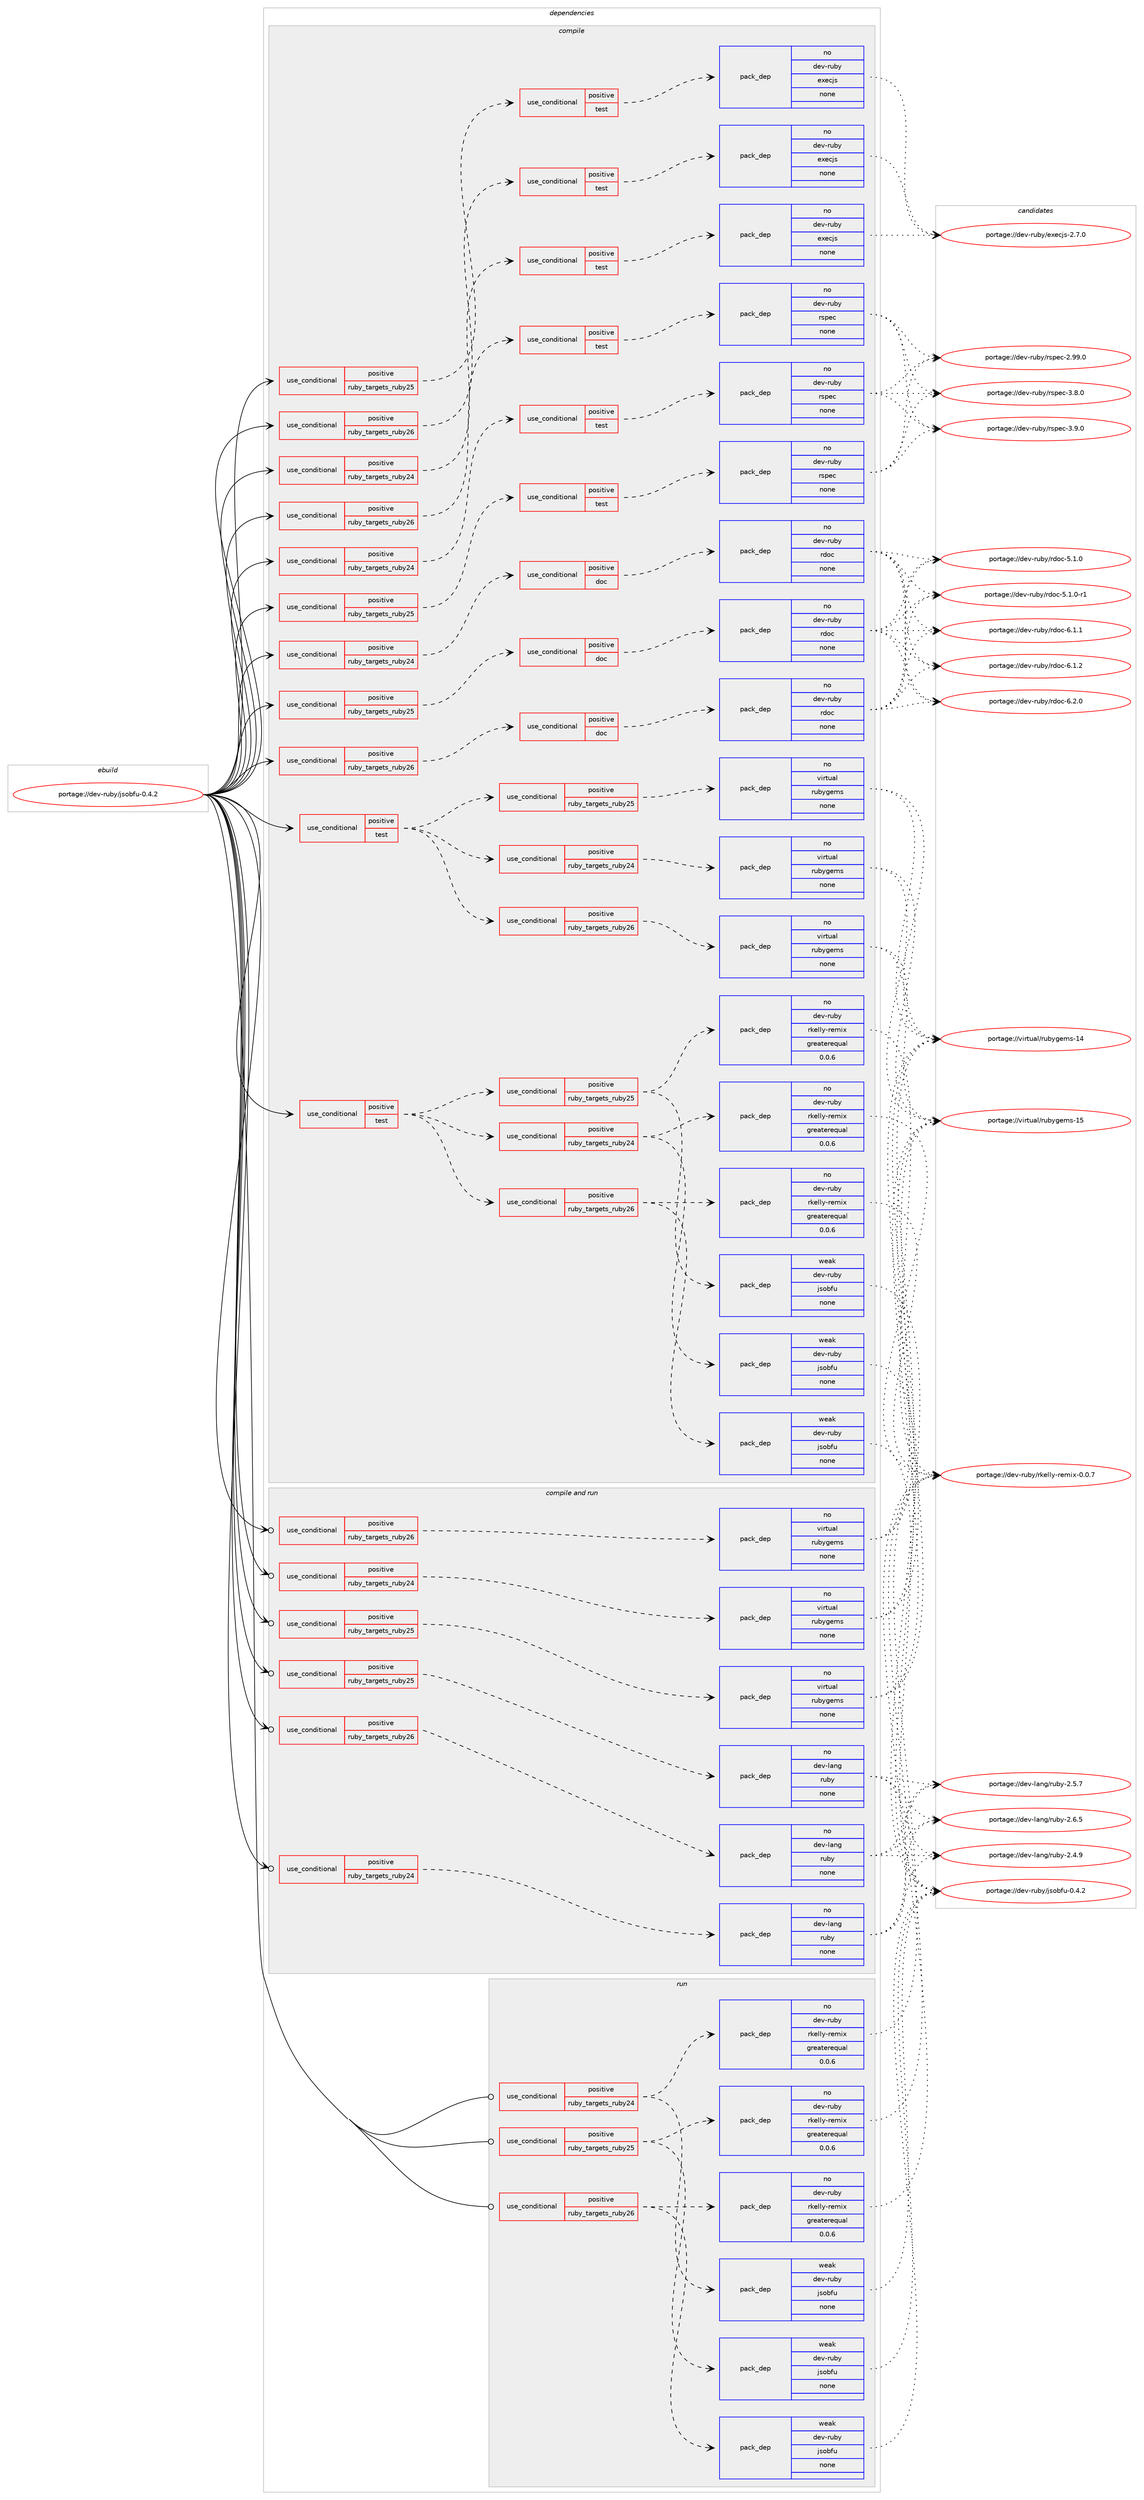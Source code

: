 digraph prolog {

# *************
# Graph options
# *************

newrank=true;
concentrate=true;
compound=true;
graph [rankdir=LR,fontname=Helvetica,fontsize=10,ranksep=1.5];#, ranksep=2.5, nodesep=0.2];
edge  [arrowhead=vee];
node  [fontname=Helvetica,fontsize=10];

# **********
# The ebuild
# **********

subgraph cluster_leftcol {
color=gray;
rank=same;
label=<<i>ebuild</i>>;
id [label="portage://dev-ruby/jsobfu-0.4.2", color=red, width=4, href="../dev-ruby/jsobfu-0.4.2.svg"];
}

# ****************
# The dependencies
# ****************

subgraph cluster_midcol {
color=gray;
label=<<i>dependencies</i>>;
subgraph cluster_compile {
fillcolor="#eeeeee";
style=filled;
label=<<i>compile</i>>;
subgraph cond54547 {
dependency225735 [label=<<TABLE BORDER="0" CELLBORDER="1" CELLSPACING="0" CELLPADDING="4"><TR><TD ROWSPAN="3" CELLPADDING="10">use_conditional</TD></TR><TR><TD>positive</TD></TR><TR><TD>ruby_targets_ruby24</TD></TR></TABLE>>, shape=none, color=red];
subgraph cond54548 {
dependency225736 [label=<<TABLE BORDER="0" CELLBORDER="1" CELLSPACING="0" CELLPADDING="4"><TR><TD ROWSPAN="3" CELLPADDING="10">use_conditional</TD></TR><TR><TD>positive</TD></TR><TR><TD>doc</TD></TR></TABLE>>, shape=none, color=red];
subgraph pack167688 {
dependency225737 [label=<<TABLE BORDER="0" CELLBORDER="1" CELLSPACING="0" CELLPADDING="4" WIDTH="220"><TR><TD ROWSPAN="6" CELLPADDING="30">pack_dep</TD></TR><TR><TD WIDTH="110">no</TD></TR><TR><TD>dev-ruby</TD></TR><TR><TD>rdoc</TD></TR><TR><TD>none</TD></TR><TR><TD></TD></TR></TABLE>>, shape=none, color=blue];
}
dependency225736:e -> dependency225737:w [weight=20,style="dashed",arrowhead="vee"];
}
dependency225735:e -> dependency225736:w [weight=20,style="dashed",arrowhead="vee"];
}
id:e -> dependency225735:w [weight=20,style="solid",arrowhead="vee"];
subgraph cond54549 {
dependency225738 [label=<<TABLE BORDER="0" CELLBORDER="1" CELLSPACING="0" CELLPADDING="4"><TR><TD ROWSPAN="3" CELLPADDING="10">use_conditional</TD></TR><TR><TD>positive</TD></TR><TR><TD>ruby_targets_ruby24</TD></TR></TABLE>>, shape=none, color=red];
subgraph cond54550 {
dependency225739 [label=<<TABLE BORDER="0" CELLBORDER="1" CELLSPACING="0" CELLPADDING="4"><TR><TD ROWSPAN="3" CELLPADDING="10">use_conditional</TD></TR><TR><TD>positive</TD></TR><TR><TD>test</TD></TR></TABLE>>, shape=none, color=red];
subgraph pack167689 {
dependency225740 [label=<<TABLE BORDER="0" CELLBORDER="1" CELLSPACING="0" CELLPADDING="4" WIDTH="220"><TR><TD ROWSPAN="6" CELLPADDING="30">pack_dep</TD></TR><TR><TD WIDTH="110">no</TD></TR><TR><TD>dev-ruby</TD></TR><TR><TD>execjs</TD></TR><TR><TD>none</TD></TR><TR><TD></TD></TR></TABLE>>, shape=none, color=blue];
}
dependency225739:e -> dependency225740:w [weight=20,style="dashed",arrowhead="vee"];
}
dependency225738:e -> dependency225739:w [weight=20,style="dashed",arrowhead="vee"];
}
id:e -> dependency225738:w [weight=20,style="solid",arrowhead="vee"];
subgraph cond54551 {
dependency225741 [label=<<TABLE BORDER="0" CELLBORDER="1" CELLSPACING="0" CELLPADDING="4"><TR><TD ROWSPAN="3" CELLPADDING="10">use_conditional</TD></TR><TR><TD>positive</TD></TR><TR><TD>ruby_targets_ruby24</TD></TR></TABLE>>, shape=none, color=red];
subgraph cond54552 {
dependency225742 [label=<<TABLE BORDER="0" CELLBORDER="1" CELLSPACING="0" CELLPADDING="4"><TR><TD ROWSPAN="3" CELLPADDING="10">use_conditional</TD></TR><TR><TD>positive</TD></TR><TR><TD>test</TD></TR></TABLE>>, shape=none, color=red];
subgraph pack167690 {
dependency225743 [label=<<TABLE BORDER="0" CELLBORDER="1" CELLSPACING="0" CELLPADDING="4" WIDTH="220"><TR><TD ROWSPAN="6" CELLPADDING="30">pack_dep</TD></TR><TR><TD WIDTH="110">no</TD></TR><TR><TD>dev-ruby</TD></TR><TR><TD>rspec</TD></TR><TR><TD>none</TD></TR><TR><TD></TD></TR></TABLE>>, shape=none, color=blue];
}
dependency225742:e -> dependency225743:w [weight=20,style="dashed",arrowhead="vee"];
}
dependency225741:e -> dependency225742:w [weight=20,style="dashed",arrowhead="vee"];
}
id:e -> dependency225741:w [weight=20,style="solid",arrowhead="vee"];
subgraph cond54553 {
dependency225744 [label=<<TABLE BORDER="0" CELLBORDER="1" CELLSPACING="0" CELLPADDING="4"><TR><TD ROWSPAN="3" CELLPADDING="10">use_conditional</TD></TR><TR><TD>positive</TD></TR><TR><TD>ruby_targets_ruby25</TD></TR></TABLE>>, shape=none, color=red];
subgraph cond54554 {
dependency225745 [label=<<TABLE BORDER="0" CELLBORDER="1" CELLSPACING="0" CELLPADDING="4"><TR><TD ROWSPAN="3" CELLPADDING="10">use_conditional</TD></TR><TR><TD>positive</TD></TR><TR><TD>doc</TD></TR></TABLE>>, shape=none, color=red];
subgraph pack167691 {
dependency225746 [label=<<TABLE BORDER="0" CELLBORDER="1" CELLSPACING="0" CELLPADDING="4" WIDTH="220"><TR><TD ROWSPAN="6" CELLPADDING="30">pack_dep</TD></TR><TR><TD WIDTH="110">no</TD></TR><TR><TD>dev-ruby</TD></TR><TR><TD>rdoc</TD></TR><TR><TD>none</TD></TR><TR><TD></TD></TR></TABLE>>, shape=none, color=blue];
}
dependency225745:e -> dependency225746:w [weight=20,style="dashed",arrowhead="vee"];
}
dependency225744:e -> dependency225745:w [weight=20,style="dashed",arrowhead="vee"];
}
id:e -> dependency225744:w [weight=20,style="solid",arrowhead="vee"];
subgraph cond54555 {
dependency225747 [label=<<TABLE BORDER="0" CELLBORDER="1" CELLSPACING="0" CELLPADDING="4"><TR><TD ROWSPAN="3" CELLPADDING="10">use_conditional</TD></TR><TR><TD>positive</TD></TR><TR><TD>ruby_targets_ruby25</TD></TR></TABLE>>, shape=none, color=red];
subgraph cond54556 {
dependency225748 [label=<<TABLE BORDER="0" CELLBORDER="1" CELLSPACING="0" CELLPADDING="4"><TR><TD ROWSPAN="3" CELLPADDING="10">use_conditional</TD></TR><TR><TD>positive</TD></TR><TR><TD>test</TD></TR></TABLE>>, shape=none, color=red];
subgraph pack167692 {
dependency225749 [label=<<TABLE BORDER="0" CELLBORDER="1" CELLSPACING="0" CELLPADDING="4" WIDTH="220"><TR><TD ROWSPAN="6" CELLPADDING="30">pack_dep</TD></TR><TR><TD WIDTH="110">no</TD></TR><TR><TD>dev-ruby</TD></TR><TR><TD>execjs</TD></TR><TR><TD>none</TD></TR><TR><TD></TD></TR></TABLE>>, shape=none, color=blue];
}
dependency225748:e -> dependency225749:w [weight=20,style="dashed",arrowhead="vee"];
}
dependency225747:e -> dependency225748:w [weight=20,style="dashed",arrowhead="vee"];
}
id:e -> dependency225747:w [weight=20,style="solid",arrowhead="vee"];
subgraph cond54557 {
dependency225750 [label=<<TABLE BORDER="0" CELLBORDER="1" CELLSPACING="0" CELLPADDING="4"><TR><TD ROWSPAN="3" CELLPADDING="10">use_conditional</TD></TR><TR><TD>positive</TD></TR><TR><TD>ruby_targets_ruby25</TD></TR></TABLE>>, shape=none, color=red];
subgraph cond54558 {
dependency225751 [label=<<TABLE BORDER="0" CELLBORDER="1" CELLSPACING="0" CELLPADDING="4"><TR><TD ROWSPAN="3" CELLPADDING="10">use_conditional</TD></TR><TR><TD>positive</TD></TR><TR><TD>test</TD></TR></TABLE>>, shape=none, color=red];
subgraph pack167693 {
dependency225752 [label=<<TABLE BORDER="0" CELLBORDER="1" CELLSPACING="0" CELLPADDING="4" WIDTH="220"><TR><TD ROWSPAN="6" CELLPADDING="30">pack_dep</TD></TR><TR><TD WIDTH="110">no</TD></TR><TR><TD>dev-ruby</TD></TR><TR><TD>rspec</TD></TR><TR><TD>none</TD></TR><TR><TD></TD></TR></TABLE>>, shape=none, color=blue];
}
dependency225751:e -> dependency225752:w [weight=20,style="dashed",arrowhead="vee"];
}
dependency225750:e -> dependency225751:w [weight=20,style="dashed",arrowhead="vee"];
}
id:e -> dependency225750:w [weight=20,style="solid",arrowhead="vee"];
subgraph cond54559 {
dependency225753 [label=<<TABLE BORDER="0" CELLBORDER="1" CELLSPACING="0" CELLPADDING="4"><TR><TD ROWSPAN="3" CELLPADDING="10">use_conditional</TD></TR><TR><TD>positive</TD></TR><TR><TD>ruby_targets_ruby26</TD></TR></TABLE>>, shape=none, color=red];
subgraph cond54560 {
dependency225754 [label=<<TABLE BORDER="0" CELLBORDER="1" CELLSPACING="0" CELLPADDING="4"><TR><TD ROWSPAN="3" CELLPADDING="10">use_conditional</TD></TR><TR><TD>positive</TD></TR><TR><TD>doc</TD></TR></TABLE>>, shape=none, color=red];
subgraph pack167694 {
dependency225755 [label=<<TABLE BORDER="0" CELLBORDER="1" CELLSPACING="0" CELLPADDING="4" WIDTH="220"><TR><TD ROWSPAN="6" CELLPADDING="30">pack_dep</TD></TR><TR><TD WIDTH="110">no</TD></TR><TR><TD>dev-ruby</TD></TR><TR><TD>rdoc</TD></TR><TR><TD>none</TD></TR><TR><TD></TD></TR></TABLE>>, shape=none, color=blue];
}
dependency225754:e -> dependency225755:w [weight=20,style="dashed",arrowhead="vee"];
}
dependency225753:e -> dependency225754:w [weight=20,style="dashed",arrowhead="vee"];
}
id:e -> dependency225753:w [weight=20,style="solid",arrowhead="vee"];
subgraph cond54561 {
dependency225756 [label=<<TABLE BORDER="0" CELLBORDER="1" CELLSPACING="0" CELLPADDING="4"><TR><TD ROWSPAN="3" CELLPADDING="10">use_conditional</TD></TR><TR><TD>positive</TD></TR><TR><TD>ruby_targets_ruby26</TD></TR></TABLE>>, shape=none, color=red];
subgraph cond54562 {
dependency225757 [label=<<TABLE BORDER="0" CELLBORDER="1" CELLSPACING="0" CELLPADDING="4"><TR><TD ROWSPAN="3" CELLPADDING="10">use_conditional</TD></TR><TR><TD>positive</TD></TR><TR><TD>test</TD></TR></TABLE>>, shape=none, color=red];
subgraph pack167695 {
dependency225758 [label=<<TABLE BORDER="0" CELLBORDER="1" CELLSPACING="0" CELLPADDING="4" WIDTH="220"><TR><TD ROWSPAN="6" CELLPADDING="30">pack_dep</TD></TR><TR><TD WIDTH="110">no</TD></TR><TR><TD>dev-ruby</TD></TR><TR><TD>execjs</TD></TR><TR><TD>none</TD></TR><TR><TD></TD></TR></TABLE>>, shape=none, color=blue];
}
dependency225757:e -> dependency225758:w [weight=20,style="dashed",arrowhead="vee"];
}
dependency225756:e -> dependency225757:w [weight=20,style="dashed",arrowhead="vee"];
}
id:e -> dependency225756:w [weight=20,style="solid",arrowhead="vee"];
subgraph cond54563 {
dependency225759 [label=<<TABLE BORDER="0" CELLBORDER="1" CELLSPACING="0" CELLPADDING="4"><TR><TD ROWSPAN="3" CELLPADDING="10">use_conditional</TD></TR><TR><TD>positive</TD></TR><TR><TD>ruby_targets_ruby26</TD></TR></TABLE>>, shape=none, color=red];
subgraph cond54564 {
dependency225760 [label=<<TABLE BORDER="0" CELLBORDER="1" CELLSPACING="0" CELLPADDING="4"><TR><TD ROWSPAN="3" CELLPADDING="10">use_conditional</TD></TR><TR><TD>positive</TD></TR><TR><TD>test</TD></TR></TABLE>>, shape=none, color=red];
subgraph pack167696 {
dependency225761 [label=<<TABLE BORDER="0" CELLBORDER="1" CELLSPACING="0" CELLPADDING="4" WIDTH="220"><TR><TD ROWSPAN="6" CELLPADDING="30">pack_dep</TD></TR><TR><TD WIDTH="110">no</TD></TR><TR><TD>dev-ruby</TD></TR><TR><TD>rspec</TD></TR><TR><TD>none</TD></TR><TR><TD></TD></TR></TABLE>>, shape=none, color=blue];
}
dependency225760:e -> dependency225761:w [weight=20,style="dashed",arrowhead="vee"];
}
dependency225759:e -> dependency225760:w [weight=20,style="dashed",arrowhead="vee"];
}
id:e -> dependency225759:w [weight=20,style="solid",arrowhead="vee"];
subgraph cond54565 {
dependency225762 [label=<<TABLE BORDER="0" CELLBORDER="1" CELLSPACING="0" CELLPADDING="4"><TR><TD ROWSPAN="3" CELLPADDING="10">use_conditional</TD></TR><TR><TD>positive</TD></TR><TR><TD>test</TD></TR></TABLE>>, shape=none, color=red];
subgraph cond54566 {
dependency225763 [label=<<TABLE BORDER="0" CELLBORDER="1" CELLSPACING="0" CELLPADDING="4"><TR><TD ROWSPAN="3" CELLPADDING="10">use_conditional</TD></TR><TR><TD>positive</TD></TR><TR><TD>ruby_targets_ruby24</TD></TR></TABLE>>, shape=none, color=red];
subgraph pack167697 {
dependency225764 [label=<<TABLE BORDER="0" CELLBORDER="1" CELLSPACING="0" CELLPADDING="4" WIDTH="220"><TR><TD ROWSPAN="6" CELLPADDING="30">pack_dep</TD></TR><TR><TD WIDTH="110">no</TD></TR><TR><TD>virtual</TD></TR><TR><TD>rubygems</TD></TR><TR><TD>none</TD></TR><TR><TD></TD></TR></TABLE>>, shape=none, color=blue];
}
dependency225763:e -> dependency225764:w [weight=20,style="dashed",arrowhead="vee"];
}
dependency225762:e -> dependency225763:w [weight=20,style="dashed",arrowhead="vee"];
subgraph cond54567 {
dependency225765 [label=<<TABLE BORDER="0" CELLBORDER="1" CELLSPACING="0" CELLPADDING="4"><TR><TD ROWSPAN="3" CELLPADDING="10">use_conditional</TD></TR><TR><TD>positive</TD></TR><TR><TD>ruby_targets_ruby25</TD></TR></TABLE>>, shape=none, color=red];
subgraph pack167698 {
dependency225766 [label=<<TABLE BORDER="0" CELLBORDER="1" CELLSPACING="0" CELLPADDING="4" WIDTH="220"><TR><TD ROWSPAN="6" CELLPADDING="30">pack_dep</TD></TR><TR><TD WIDTH="110">no</TD></TR><TR><TD>virtual</TD></TR><TR><TD>rubygems</TD></TR><TR><TD>none</TD></TR><TR><TD></TD></TR></TABLE>>, shape=none, color=blue];
}
dependency225765:e -> dependency225766:w [weight=20,style="dashed",arrowhead="vee"];
}
dependency225762:e -> dependency225765:w [weight=20,style="dashed",arrowhead="vee"];
subgraph cond54568 {
dependency225767 [label=<<TABLE BORDER="0" CELLBORDER="1" CELLSPACING="0" CELLPADDING="4"><TR><TD ROWSPAN="3" CELLPADDING="10">use_conditional</TD></TR><TR><TD>positive</TD></TR><TR><TD>ruby_targets_ruby26</TD></TR></TABLE>>, shape=none, color=red];
subgraph pack167699 {
dependency225768 [label=<<TABLE BORDER="0" CELLBORDER="1" CELLSPACING="0" CELLPADDING="4" WIDTH="220"><TR><TD ROWSPAN="6" CELLPADDING="30">pack_dep</TD></TR><TR><TD WIDTH="110">no</TD></TR><TR><TD>virtual</TD></TR><TR><TD>rubygems</TD></TR><TR><TD>none</TD></TR><TR><TD></TD></TR></TABLE>>, shape=none, color=blue];
}
dependency225767:e -> dependency225768:w [weight=20,style="dashed",arrowhead="vee"];
}
dependency225762:e -> dependency225767:w [weight=20,style="dashed",arrowhead="vee"];
}
id:e -> dependency225762:w [weight=20,style="solid",arrowhead="vee"];
subgraph cond54569 {
dependency225769 [label=<<TABLE BORDER="0" CELLBORDER="1" CELLSPACING="0" CELLPADDING="4"><TR><TD ROWSPAN="3" CELLPADDING="10">use_conditional</TD></TR><TR><TD>positive</TD></TR><TR><TD>test</TD></TR></TABLE>>, shape=none, color=red];
subgraph cond54570 {
dependency225770 [label=<<TABLE BORDER="0" CELLBORDER="1" CELLSPACING="0" CELLPADDING="4"><TR><TD ROWSPAN="3" CELLPADDING="10">use_conditional</TD></TR><TR><TD>positive</TD></TR><TR><TD>ruby_targets_ruby24</TD></TR></TABLE>>, shape=none, color=red];
subgraph pack167700 {
dependency225771 [label=<<TABLE BORDER="0" CELLBORDER="1" CELLSPACING="0" CELLPADDING="4" WIDTH="220"><TR><TD ROWSPAN="6" CELLPADDING="30">pack_dep</TD></TR><TR><TD WIDTH="110">weak</TD></TR><TR><TD>dev-ruby</TD></TR><TR><TD>jsobfu</TD></TR><TR><TD>none</TD></TR><TR><TD></TD></TR></TABLE>>, shape=none, color=blue];
}
dependency225770:e -> dependency225771:w [weight=20,style="dashed",arrowhead="vee"];
subgraph pack167701 {
dependency225772 [label=<<TABLE BORDER="0" CELLBORDER="1" CELLSPACING="0" CELLPADDING="4" WIDTH="220"><TR><TD ROWSPAN="6" CELLPADDING="30">pack_dep</TD></TR><TR><TD WIDTH="110">no</TD></TR><TR><TD>dev-ruby</TD></TR><TR><TD>rkelly-remix</TD></TR><TR><TD>greaterequal</TD></TR><TR><TD>0.0.6</TD></TR></TABLE>>, shape=none, color=blue];
}
dependency225770:e -> dependency225772:w [weight=20,style="dashed",arrowhead="vee"];
}
dependency225769:e -> dependency225770:w [weight=20,style="dashed",arrowhead="vee"];
subgraph cond54571 {
dependency225773 [label=<<TABLE BORDER="0" CELLBORDER="1" CELLSPACING="0" CELLPADDING="4"><TR><TD ROWSPAN="3" CELLPADDING="10">use_conditional</TD></TR><TR><TD>positive</TD></TR><TR><TD>ruby_targets_ruby25</TD></TR></TABLE>>, shape=none, color=red];
subgraph pack167702 {
dependency225774 [label=<<TABLE BORDER="0" CELLBORDER="1" CELLSPACING="0" CELLPADDING="4" WIDTH="220"><TR><TD ROWSPAN="6" CELLPADDING="30">pack_dep</TD></TR><TR><TD WIDTH="110">weak</TD></TR><TR><TD>dev-ruby</TD></TR><TR><TD>jsobfu</TD></TR><TR><TD>none</TD></TR><TR><TD></TD></TR></TABLE>>, shape=none, color=blue];
}
dependency225773:e -> dependency225774:w [weight=20,style="dashed",arrowhead="vee"];
subgraph pack167703 {
dependency225775 [label=<<TABLE BORDER="0" CELLBORDER="1" CELLSPACING="0" CELLPADDING="4" WIDTH="220"><TR><TD ROWSPAN="6" CELLPADDING="30">pack_dep</TD></TR><TR><TD WIDTH="110">no</TD></TR><TR><TD>dev-ruby</TD></TR><TR><TD>rkelly-remix</TD></TR><TR><TD>greaterequal</TD></TR><TR><TD>0.0.6</TD></TR></TABLE>>, shape=none, color=blue];
}
dependency225773:e -> dependency225775:w [weight=20,style="dashed",arrowhead="vee"];
}
dependency225769:e -> dependency225773:w [weight=20,style="dashed",arrowhead="vee"];
subgraph cond54572 {
dependency225776 [label=<<TABLE BORDER="0" CELLBORDER="1" CELLSPACING="0" CELLPADDING="4"><TR><TD ROWSPAN="3" CELLPADDING="10">use_conditional</TD></TR><TR><TD>positive</TD></TR><TR><TD>ruby_targets_ruby26</TD></TR></TABLE>>, shape=none, color=red];
subgraph pack167704 {
dependency225777 [label=<<TABLE BORDER="0" CELLBORDER="1" CELLSPACING="0" CELLPADDING="4" WIDTH="220"><TR><TD ROWSPAN="6" CELLPADDING="30">pack_dep</TD></TR><TR><TD WIDTH="110">weak</TD></TR><TR><TD>dev-ruby</TD></TR><TR><TD>jsobfu</TD></TR><TR><TD>none</TD></TR><TR><TD></TD></TR></TABLE>>, shape=none, color=blue];
}
dependency225776:e -> dependency225777:w [weight=20,style="dashed",arrowhead="vee"];
subgraph pack167705 {
dependency225778 [label=<<TABLE BORDER="0" CELLBORDER="1" CELLSPACING="0" CELLPADDING="4" WIDTH="220"><TR><TD ROWSPAN="6" CELLPADDING="30">pack_dep</TD></TR><TR><TD WIDTH="110">no</TD></TR><TR><TD>dev-ruby</TD></TR><TR><TD>rkelly-remix</TD></TR><TR><TD>greaterequal</TD></TR><TR><TD>0.0.6</TD></TR></TABLE>>, shape=none, color=blue];
}
dependency225776:e -> dependency225778:w [weight=20,style="dashed",arrowhead="vee"];
}
dependency225769:e -> dependency225776:w [weight=20,style="dashed",arrowhead="vee"];
}
id:e -> dependency225769:w [weight=20,style="solid",arrowhead="vee"];
}
subgraph cluster_compileandrun {
fillcolor="#eeeeee";
style=filled;
label=<<i>compile and run</i>>;
subgraph cond54573 {
dependency225779 [label=<<TABLE BORDER="0" CELLBORDER="1" CELLSPACING="0" CELLPADDING="4"><TR><TD ROWSPAN="3" CELLPADDING="10">use_conditional</TD></TR><TR><TD>positive</TD></TR><TR><TD>ruby_targets_ruby24</TD></TR></TABLE>>, shape=none, color=red];
subgraph pack167706 {
dependency225780 [label=<<TABLE BORDER="0" CELLBORDER="1" CELLSPACING="0" CELLPADDING="4" WIDTH="220"><TR><TD ROWSPAN="6" CELLPADDING="30">pack_dep</TD></TR><TR><TD WIDTH="110">no</TD></TR><TR><TD>dev-lang</TD></TR><TR><TD>ruby</TD></TR><TR><TD>none</TD></TR><TR><TD></TD></TR></TABLE>>, shape=none, color=blue];
}
dependency225779:e -> dependency225780:w [weight=20,style="dashed",arrowhead="vee"];
}
id:e -> dependency225779:w [weight=20,style="solid",arrowhead="odotvee"];
subgraph cond54574 {
dependency225781 [label=<<TABLE BORDER="0" CELLBORDER="1" CELLSPACING="0" CELLPADDING="4"><TR><TD ROWSPAN="3" CELLPADDING="10">use_conditional</TD></TR><TR><TD>positive</TD></TR><TR><TD>ruby_targets_ruby24</TD></TR></TABLE>>, shape=none, color=red];
subgraph pack167707 {
dependency225782 [label=<<TABLE BORDER="0" CELLBORDER="1" CELLSPACING="0" CELLPADDING="4" WIDTH="220"><TR><TD ROWSPAN="6" CELLPADDING="30">pack_dep</TD></TR><TR><TD WIDTH="110">no</TD></TR><TR><TD>virtual</TD></TR><TR><TD>rubygems</TD></TR><TR><TD>none</TD></TR><TR><TD></TD></TR></TABLE>>, shape=none, color=blue];
}
dependency225781:e -> dependency225782:w [weight=20,style="dashed",arrowhead="vee"];
}
id:e -> dependency225781:w [weight=20,style="solid",arrowhead="odotvee"];
subgraph cond54575 {
dependency225783 [label=<<TABLE BORDER="0" CELLBORDER="1" CELLSPACING="0" CELLPADDING="4"><TR><TD ROWSPAN="3" CELLPADDING="10">use_conditional</TD></TR><TR><TD>positive</TD></TR><TR><TD>ruby_targets_ruby25</TD></TR></TABLE>>, shape=none, color=red];
subgraph pack167708 {
dependency225784 [label=<<TABLE BORDER="0" CELLBORDER="1" CELLSPACING="0" CELLPADDING="4" WIDTH="220"><TR><TD ROWSPAN="6" CELLPADDING="30">pack_dep</TD></TR><TR><TD WIDTH="110">no</TD></TR><TR><TD>dev-lang</TD></TR><TR><TD>ruby</TD></TR><TR><TD>none</TD></TR><TR><TD></TD></TR></TABLE>>, shape=none, color=blue];
}
dependency225783:e -> dependency225784:w [weight=20,style="dashed",arrowhead="vee"];
}
id:e -> dependency225783:w [weight=20,style="solid",arrowhead="odotvee"];
subgraph cond54576 {
dependency225785 [label=<<TABLE BORDER="0" CELLBORDER="1" CELLSPACING="0" CELLPADDING="4"><TR><TD ROWSPAN="3" CELLPADDING="10">use_conditional</TD></TR><TR><TD>positive</TD></TR><TR><TD>ruby_targets_ruby25</TD></TR></TABLE>>, shape=none, color=red];
subgraph pack167709 {
dependency225786 [label=<<TABLE BORDER="0" CELLBORDER="1" CELLSPACING="0" CELLPADDING="4" WIDTH="220"><TR><TD ROWSPAN="6" CELLPADDING="30">pack_dep</TD></TR><TR><TD WIDTH="110">no</TD></TR><TR><TD>virtual</TD></TR><TR><TD>rubygems</TD></TR><TR><TD>none</TD></TR><TR><TD></TD></TR></TABLE>>, shape=none, color=blue];
}
dependency225785:e -> dependency225786:w [weight=20,style="dashed",arrowhead="vee"];
}
id:e -> dependency225785:w [weight=20,style="solid",arrowhead="odotvee"];
subgraph cond54577 {
dependency225787 [label=<<TABLE BORDER="0" CELLBORDER="1" CELLSPACING="0" CELLPADDING="4"><TR><TD ROWSPAN="3" CELLPADDING="10">use_conditional</TD></TR><TR><TD>positive</TD></TR><TR><TD>ruby_targets_ruby26</TD></TR></TABLE>>, shape=none, color=red];
subgraph pack167710 {
dependency225788 [label=<<TABLE BORDER="0" CELLBORDER="1" CELLSPACING="0" CELLPADDING="4" WIDTH="220"><TR><TD ROWSPAN="6" CELLPADDING="30">pack_dep</TD></TR><TR><TD WIDTH="110">no</TD></TR><TR><TD>dev-lang</TD></TR><TR><TD>ruby</TD></TR><TR><TD>none</TD></TR><TR><TD></TD></TR></TABLE>>, shape=none, color=blue];
}
dependency225787:e -> dependency225788:w [weight=20,style="dashed",arrowhead="vee"];
}
id:e -> dependency225787:w [weight=20,style="solid",arrowhead="odotvee"];
subgraph cond54578 {
dependency225789 [label=<<TABLE BORDER="0" CELLBORDER="1" CELLSPACING="0" CELLPADDING="4"><TR><TD ROWSPAN="3" CELLPADDING="10">use_conditional</TD></TR><TR><TD>positive</TD></TR><TR><TD>ruby_targets_ruby26</TD></TR></TABLE>>, shape=none, color=red];
subgraph pack167711 {
dependency225790 [label=<<TABLE BORDER="0" CELLBORDER="1" CELLSPACING="0" CELLPADDING="4" WIDTH="220"><TR><TD ROWSPAN="6" CELLPADDING="30">pack_dep</TD></TR><TR><TD WIDTH="110">no</TD></TR><TR><TD>virtual</TD></TR><TR><TD>rubygems</TD></TR><TR><TD>none</TD></TR><TR><TD></TD></TR></TABLE>>, shape=none, color=blue];
}
dependency225789:e -> dependency225790:w [weight=20,style="dashed",arrowhead="vee"];
}
id:e -> dependency225789:w [weight=20,style="solid",arrowhead="odotvee"];
}
subgraph cluster_run {
fillcolor="#eeeeee";
style=filled;
label=<<i>run</i>>;
subgraph cond54579 {
dependency225791 [label=<<TABLE BORDER="0" CELLBORDER="1" CELLSPACING="0" CELLPADDING="4"><TR><TD ROWSPAN="3" CELLPADDING="10">use_conditional</TD></TR><TR><TD>positive</TD></TR><TR><TD>ruby_targets_ruby24</TD></TR></TABLE>>, shape=none, color=red];
subgraph pack167712 {
dependency225792 [label=<<TABLE BORDER="0" CELLBORDER="1" CELLSPACING="0" CELLPADDING="4" WIDTH="220"><TR><TD ROWSPAN="6" CELLPADDING="30">pack_dep</TD></TR><TR><TD WIDTH="110">weak</TD></TR><TR><TD>dev-ruby</TD></TR><TR><TD>jsobfu</TD></TR><TR><TD>none</TD></TR><TR><TD></TD></TR></TABLE>>, shape=none, color=blue];
}
dependency225791:e -> dependency225792:w [weight=20,style="dashed",arrowhead="vee"];
subgraph pack167713 {
dependency225793 [label=<<TABLE BORDER="0" CELLBORDER="1" CELLSPACING="0" CELLPADDING="4" WIDTH="220"><TR><TD ROWSPAN="6" CELLPADDING="30">pack_dep</TD></TR><TR><TD WIDTH="110">no</TD></TR><TR><TD>dev-ruby</TD></TR><TR><TD>rkelly-remix</TD></TR><TR><TD>greaterequal</TD></TR><TR><TD>0.0.6</TD></TR></TABLE>>, shape=none, color=blue];
}
dependency225791:e -> dependency225793:w [weight=20,style="dashed",arrowhead="vee"];
}
id:e -> dependency225791:w [weight=20,style="solid",arrowhead="odot"];
subgraph cond54580 {
dependency225794 [label=<<TABLE BORDER="0" CELLBORDER="1" CELLSPACING="0" CELLPADDING="4"><TR><TD ROWSPAN="3" CELLPADDING="10">use_conditional</TD></TR><TR><TD>positive</TD></TR><TR><TD>ruby_targets_ruby25</TD></TR></TABLE>>, shape=none, color=red];
subgraph pack167714 {
dependency225795 [label=<<TABLE BORDER="0" CELLBORDER="1" CELLSPACING="0" CELLPADDING="4" WIDTH="220"><TR><TD ROWSPAN="6" CELLPADDING="30">pack_dep</TD></TR><TR><TD WIDTH="110">weak</TD></TR><TR><TD>dev-ruby</TD></TR><TR><TD>jsobfu</TD></TR><TR><TD>none</TD></TR><TR><TD></TD></TR></TABLE>>, shape=none, color=blue];
}
dependency225794:e -> dependency225795:w [weight=20,style="dashed",arrowhead="vee"];
subgraph pack167715 {
dependency225796 [label=<<TABLE BORDER="0" CELLBORDER="1" CELLSPACING="0" CELLPADDING="4" WIDTH="220"><TR><TD ROWSPAN="6" CELLPADDING="30">pack_dep</TD></TR><TR><TD WIDTH="110">no</TD></TR><TR><TD>dev-ruby</TD></TR><TR><TD>rkelly-remix</TD></TR><TR><TD>greaterequal</TD></TR><TR><TD>0.0.6</TD></TR></TABLE>>, shape=none, color=blue];
}
dependency225794:e -> dependency225796:w [weight=20,style="dashed",arrowhead="vee"];
}
id:e -> dependency225794:w [weight=20,style="solid",arrowhead="odot"];
subgraph cond54581 {
dependency225797 [label=<<TABLE BORDER="0" CELLBORDER="1" CELLSPACING="0" CELLPADDING="4"><TR><TD ROWSPAN="3" CELLPADDING="10">use_conditional</TD></TR><TR><TD>positive</TD></TR><TR><TD>ruby_targets_ruby26</TD></TR></TABLE>>, shape=none, color=red];
subgraph pack167716 {
dependency225798 [label=<<TABLE BORDER="0" CELLBORDER="1" CELLSPACING="0" CELLPADDING="4" WIDTH="220"><TR><TD ROWSPAN="6" CELLPADDING="30">pack_dep</TD></TR><TR><TD WIDTH="110">weak</TD></TR><TR><TD>dev-ruby</TD></TR><TR><TD>jsobfu</TD></TR><TR><TD>none</TD></TR><TR><TD></TD></TR></TABLE>>, shape=none, color=blue];
}
dependency225797:e -> dependency225798:w [weight=20,style="dashed",arrowhead="vee"];
subgraph pack167717 {
dependency225799 [label=<<TABLE BORDER="0" CELLBORDER="1" CELLSPACING="0" CELLPADDING="4" WIDTH="220"><TR><TD ROWSPAN="6" CELLPADDING="30">pack_dep</TD></TR><TR><TD WIDTH="110">no</TD></TR><TR><TD>dev-ruby</TD></TR><TR><TD>rkelly-remix</TD></TR><TR><TD>greaterequal</TD></TR><TR><TD>0.0.6</TD></TR></TABLE>>, shape=none, color=blue];
}
dependency225797:e -> dependency225799:w [weight=20,style="dashed",arrowhead="vee"];
}
id:e -> dependency225797:w [weight=20,style="solid",arrowhead="odot"];
}
}

# **************
# The candidates
# **************

subgraph cluster_choices {
rank=same;
color=gray;
label=<<i>candidates</i>>;

subgraph choice167688 {
color=black;
nodesep=1;
choiceportage10010111845114117981214711410011199455346494648 [label="portage://dev-ruby/rdoc-5.1.0", color=red, width=4,href="../dev-ruby/rdoc-5.1.0.svg"];
choiceportage100101118451141179812147114100111994553464946484511449 [label="portage://dev-ruby/rdoc-5.1.0-r1", color=red, width=4,href="../dev-ruby/rdoc-5.1.0-r1.svg"];
choiceportage10010111845114117981214711410011199455446494649 [label="portage://dev-ruby/rdoc-6.1.1", color=red, width=4,href="../dev-ruby/rdoc-6.1.1.svg"];
choiceportage10010111845114117981214711410011199455446494650 [label="portage://dev-ruby/rdoc-6.1.2", color=red, width=4,href="../dev-ruby/rdoc-6.1.2.svg"];
choiceportage10010111845114117981214711410011199455446504648 [label="portage://dev-ruby/rdoc-6.2.0", color=red, width=4,href="../dev-ruby/rdoc-6.2.0.svg"];
dependency225737:e -> choiceportage10010111845114117981214711410011199455346494648:w [style=dotted,weight="100"];
dependency225737:e -> choiceportage100101118451141179812147114100111994553464946484511449:w [style=dotted,weight="100"];
dependency225737:e -> choiceportage10010111845114117981214711410011199455446494649:w [style=dotted,weight="100"];
dependency225737:e -> choiceportage10010111845114117981214711410011199455446494650:w [style=dotted,weight="100"];
dependency225737:e -> choiceportage10010111845114117981214711410011199455446504648:w [style=dotted,weight="100"];
}
subgraph choice167689 {
color=black;
nodesep=1;
choiceportage10010111845114117981214710112010199106115455046554648 [label="portage://dev-ruby/execjs-2.7.0", color=red, width=4,href="../dev-ruby/execjs-2.7.0.svg"];
dependency225740:e -> choiceportage10010111845114117981214710112010199106115455046554648:w [style=dotted,weight="100"];
}
subgraph choice167690 {
color=black;
nodesep=1;
choiceportage1001011184511411798121471141151121019945504657574648 [label="portage://dev-ruby/rspec-2.99.0", color=red, width=4,href="../dev-ruby/rspec-2.99.0.svg"];
choiceportage10010111845114117981214711411511210199455146564648 [label="portage://dev-ruby/rspec-3.8.0", color=red, width=4,href="../dev-ruby/rspec-3.8.0.svg"];
choiceportage10010111845114117981214711411511210199455146574648 [label="portage://dev-ruby/rspec-3.9.0", color=red, width=4,href="../dev-ruby/rspec-3.9.0.svg"];
dependency225743:e -> choiceportage1001011184511411798121471141151121019945504657574648:w [style=dotted,weight="100"];
dependency225743:e -> choiceportage10010111845114117981214711411511210199455146564648:w [style=dotted,weight="100"];
dependency225743:e -> choiceportage10010111845114117981214711411511210199455146574648:w [style=dotted,weight="100"];
}
subgraph choice167691 {
color=black;
nodesep=1;
choiceportage10010111845114117981214711410011199455346494648 [label="portage://dev-ruby/rdoc-5.1.0", color=red, width=4,href="../dev-ruby/rdoc-5.1.0.svg"];
choiceportage100101118451141179812147114100111994553464946484511449 [label="portage://dev-ruby/rdoc-5.1.0-r1", color=red, width=4,href="../dev-ruby/rdoc-5.1.0-r1.svg"];
choiceportage10010111845114117981214711410011199455446494649 [label="portage://dev-ruby/rdoc-6.1.1", color=red, width=4,href="../dev-ruby/rdoc-6.1.1.svg"];
choiceportage10010111845114117981214711410011199455446494650 [label="portage://dev-ruby/rdoc-6.1.2", color=red, width=4,href="../dev-ruby/rdoc-6.1.2.svg"];
choiceportage10010111845114117981214711410011199455446504648 [label="portage://dev-ruby/rdoc-6.2.0", color=red, width=4,href="../dev-ruby/rdoc-6.2.0.svg"];
dependency225746:e -> choiceportage10010111845114117981214711410011199455346494648:w [style=dotted,weight="100"];
dependency225746:e -> choiceportage100101118451141179812147114100111994553464946484511449:w [style=dotted,weight="100"];
dependency225746:e -> choiceportage10010111845114117981214711410011199455446494649:w [style=dotted,weight="100"];
dependency225746:e -> choiceportage10010111845114117981214711410011199455446494650:w [style=dotted,weight="100"];
dependency225746:e -> choiceportage10010111845114117981214711410011199455446504648:w [style=dotted,weight="100"];
}
subgraph choice167692 {
color=black;
nodesep=1;
choiceportage10010111845114117981214710112010199106115455046554648 [label="portage://dev-ruby/execjs-2.7.0", color=red, width=4,href="../dev-ruby/execjs-2.7.0.svg"];
dependency225749:e -> choiceportage10010111845114117981214710112010199106115455046554648:w [style=dotted,weight="100"];
}
subgraph choice167693 {
color=black;
nodesep=1;
choiceportage1001011184511411798121471141151121019945504657574648 [label="portage://dev-ruby/rspec-2.99.0", color=red, width=4,href="../dev-ruby/rspec-2.99.0.svg"];
choiceportage10010111845114117981214711411511210199455146564648 [label="portage://dev-ruby/rspec-3.8.0", color=red, width=4,href="../dev-ruby/rspec-3.8.0.svg"];
choiceportage10010111845114117981214711411511210199455146574648 [label="portage://dev-ruby/rspec-3.9.0", color=red, width=4,href="../dev-ruby/rspec-3.9.0.svg"];
dependency225752:e -> choiceportage1001011184511411798121471141151121019945504657574648:w [style=dotted,weight="100"];
dependency225752:e -> choiceportage10010111845114117981214711411511210199455146564648:w [style=dotted,weight="100"];
dependency225752:e -> choiceportage10010111845114117981214711411511210199455146574648:w [style=dotted,weight="100"];
}
subgraph choice167694 {
color=black;
nodesep=1;
choiceportage10010111845114117981214711410011199455346494648 [label="portage://dev-ruby/rdoc-5.1.0", color=red, width=4,href="../dev-ruby/rdoc-5.1.0.svg"];
choiceportage100101118451141179812147114100111994553464946484511449 [label="portage://dev-ruby/rdoc-5.1.0-r1", color=red, width=4,href="../dev-ruby/rdoc-5.1.0-r1.svg"];
choiceportage10010111845114117981214711410011199455446494649 [label="portage://dev-ruby/rdoc-6.1.1", color=red, width=4,href="../dev-ruby/rdoc-6.1.1.svg"];
choiceportage10010111845114117981214711410011199455446494650 [label="portage://dev-ruby/rdoc-6.1.2", color=red, width=4,href="../dev-ruby/rdoc-6.1.2.svg"];
choiceportage10010111845114117981214711410011199455446504648 [label="portage://dev-ruby/rdoc-6.2.0", color=red, width=4,href="../dev-ruby/rdoc-6.2.0.svg"];
dependency225755:e -> choiceportage10010111845114117981214711410011199455346494648:w [style=dotted,weight="100"];
dependency225755:e -> choiceportage100101118451141179812147114100111994553464946484511449:w [style=dotted,weight="100"];
dependency225755:e -> choiceportage10010111845114117981214711410011199455446494649:w [style=dotted,weight="100"];
dependency225755:e -> choiceportage10010111845114117981214711410011199455446494650:w [style=dotted,weight="100"];
dependency225755:e -> choiceportage10010111845114117981214711410011199455446504648:w [style=dotted,weight="100"];
}
subgraph choice167695 {
color=black;
nodesep=1;
choiceportage10010111845114117981214710112010199106115455046554648 [label="portage://dev-ruby/execjs-2.7.0", color=red, width=4,href="../dev-ruby/execjs-2.7.0.svg"];
dependency225758:e -> choiceportage10010111845114117981214710112010199106115455046554648:w [style=dotted,weight="100"];
}
subgraph choice167696 {
color=black;
nodesep=1;
choiceportage1001011184511411798121471141151121019945504657574648 [label="portage://dev-ruby/rspec-2.99.0", color=red, width=4,href="../dev-ruby/rspec-2.99.0.svg"];
choiceportage10010111845114117981214711411511210199455146564648 [label="portage://dev-ruby/rspec-3.8.0", color=red, width=4,href="../dev-ruby/rspec-3.8.0.svg"];
choiceportage10010111845114117981214711411511210199455146574648 [label="portage://dev-ruby/rspec-3.9.0", color=red, width=4,href="../dev-ruby/rspec-3.9.0.svg"];
dependency225761:e -> choiceportage1001011184511411798121471141151121019945504657574648:w [style=dotted,weight="100"];
dependency225761:e -> choiceportage10010111845114117981214711411511210199455146564648:w [style=dotted,weight="100"];
dependency225761:e -> choiceportage10010111845114117981214711411511210199455146574648:w [style=dotted,weight="100"];
}
subgraph choice167697 {
color=black;
nodesep=1;
choiceportage118105114116117971084711411798121103101109115454952 [label="portage://virtual/rubygems-14", color=red, width=4,href="../virtual/rubygems-14.svg"];
choiceportage118105114116117971084711411798121103101109115454953 [label="portage://virtual/rubygems-15", color=red, width=4,href="../virtual/rubygems-15.svg"];
dependency225764:e -> choiceportage118105114116117971084711411798121103101109115454952:w [style=dotted,weight="100"];
dependency225764:e -> choiceportage118105114116117971084711411798121103101109115454953:w [style=dotted,weight="100"];
}
subgraph choice167698 {
color=black;
nodesep=1;
choiceportage118105114116117971084711411798121103101109115454952 [label="portage://virtual/rubygems-14", color=red, width=4,href="../virtual/rubygems-14.svg"];
choiceportage118105114116117971084711411798121103101109115454953 [label="portage://virtual/rubygems-15", color=red, width=4,href="../virtual/rubygems-15.svg"];
dependency225766:e -> choiceportage118105114116117971084711411798121103101109115454952:w [style=dotted,weight="100"];
dependency225766:e -> choiceportage118105114116117971084711411798121103101109115454953:w [style=dotted,weight="100"];
}
subgraph choice167699 {
color=black;
nodesep=1;
choiceportage118105114116117971084711411798121103101109115454952 [label="portage://virtual/rubygems-14", color=red, width=4,href="../virtual/rubygems-14.svg"];
choiceportage118105114116117971084711411798121103101109115454953 [label="portage://virtual/rubygems-15", color=red, width=4,href="../virtual/rubygems-15.svg"];
dependency225768:e -> choiceportage118105114116117971084711411798121103101109115454952:w [style=dotted,weight="100"];
dependency225768:e -> choiceportage118105114116117971084711411798121103101109115454953:w [style=dotted,weight="100"];
}
subgraph choice167700 {
color=black;
nodesep=1;
choiceportage10010111845114117981214710611511198102117454846524650 [label="portage://dev-ruby/jsobfu-0.4.2", color=red, width=4,href="../dev-ruby/jsobfu-0.4.2.svg"];
dependency225771:e -> choiceportage10010111845114117981214710611511198102117454846524650:w [style=dotted,weight="100"];
}
subgraph choice167701 {
color=black;
nodesep=1;
choiceportage10010111845114117981214711410710110810812145114101109105120454846484655 [label="portage://dev-ruby/rkelly-remix-0.0.7", color=red, width=4,href="../dev-ruby/rkelly-remix-0.0.7.svg"];
dependency225772:e -> choiceportage10010111845114117981214711410710110810812145114101109105120454846484655:w [style=dotted,weight="100"];
}
subgraph choice167702 {
color=black;
nodesep=1;
choiceportage10010111845114117981214710611511198102117454846524650 [label="portage://dev-ruby/jsobfu-0.4.2", color=red, width=4,href="../dev-ruby/jsobfu-0.4.2.svg"];
dependency225774:e -> choiceportage10010111845114117981214710611511198102117454846524650:w [style=dotted,weight="100"];
}
subgraph choice167703 {
color=black;
nodesep=1;
choiceportage10010111845114117981214711410710110810812145114101109105120454846484655 [label="portage://dev-ruby/rkelly-remix-0.0.7", color=red, width=4,href="../dev-ruby/rkelly-remix-0.0.7.svg"];
dependency225775:e -> choiceportage10010111845114117981214711410710110810812145114101109105120454846484655:w [style=dotted,weight="100"];
}
subgraph choice167704 {
color=black;
nodesep=1;
choiceportage10010111845114117981214710611511198102117454846524650 [label="portage://dev-ruby/jsobfu-0.4.2", color=red, width=4,href="../dev-ruby/jsobfu-0.4.2.svg"];
dependency225777:e -> choiceportage10010111845114117981214710611511198102117454846524650:w [style=dotted,weight="100"];
}
subgraph choice167705 {
color=black;
nodesep=1;
choiceportage10010111845114117981214711410710110810812145114101109105120454846484655 [label="portage://dev-ruby/rkelly-remix-0.0.7", color=red, width=4,href="../dev-ruby/rkelly-remix-0.0.7.svg"];
dependency225778:e -> choiceportage10010111845114117981214711410710110810812145114101109105120454846484655:w [style=dotted,weight="100"];
}
subgraph choice167706 {
color=black;
nodesep=1;
choiceportage10010111845108971101034711411798121455046524657 [label="portage://dev-lang/ruby-2.4.9", color=red, width=4,href="../dev-lang/ruby-2.4.9.svg"];
choiceportage10010111845108971101034711411798121455046534655 [label="portage://dev-lang/ruby-2.5.7", color=red, width=4,href="../dev-lang/ruby-2.5.7.svg"];
choiceportage10010111845108971101034711411798121455046544653 [label="portage://dev-lang/ruby-2.6.5", color=red, width=4,href="../dev-lang/ruby-2.6.5.svg"];
dependency225780:e -> choiceportage10010111845108971101034711411798121455046524657:w [style=dotted,weight="100"];
dependency225780:e -> choiceportage10010111845108971101034711411798121455046534655:w [style=dotted,weight="100"];
dependency225780:e -> choiceportage10010111845108971101034711411798121455046544653:w [style=dotted,weight="100"];
}
subgraph choice167707 {
color=black;
nodesep=1;
choiceportage118105114116117971084711411798121103101109115454952 [label="portage://virtual/rubygems-14", color=red, width=4,href="../virtual/rubygems-14.svg"];
choiceportage118105114116117971084711411798121103101109115454953 [label="portage://virtual/rubygems-15", color=red, width=4,href="../virtual/rubygems-15.svg"];
dependency225782:e -> choiceportage118105114116117971084711411798121103101109115454952:w [style=dotted,weight="100"];
dependency225782:e -> choiceportage118105114116117971084711411798121103101109115454953:w [style=dotted,weight="100"];
}
subgraph choice167708 {
color=black;
nodesep=1;
choiceportage10010111845108971101034711411798121455046524657 [label="portage://dev-lang/ruby-2.4.9", color=red, width=4,href="../dev-lang/ruby-2.4.9.svg"];
choiceportage10010111845108971101034711411798121455046534655 [label="portage://dev-lang/ruby-2.5.7", color=red, width=4,href="../dev-lang/ruby-2.5.7.svg"];
choiceportage10010111845108971101034711411798121455046544653 [label="portage://dev-lang/ruby-2.6.5", color=red, width=4,href="../dev-lang/ruby-2.6.5.svg"];
dependency225784:e -> choiceportage10010111845108971101034711411798121455046524657:w [style=dotted,weight="100"];
dependency225784:e -> choiceportage10010111845108971101034711411798121455046534655:w [style=dotted,weight="100"];
dependency225784:e -> choiceportage10010111845108971101034711411798121455046544653:w [style=dotted,weight="100"];
}
subgraph choice167709 {
color=black;
nodesep=1;
choiceportage118105114116117971084711411798121103101109115454952 [label="portage://virtual/rubygems-14", color=red, width=4,href="../virtual/rubygems-14.svg"];
choiceportage118105114116117971084711411798121103101109115454953 [label="portage://virtual/rubygems-15", color=red, width=4,href="../virtual/rubygems-15.svg"];
dependency225786:e -> choiceportage118105114116117971084711411798121103101109115454952:w [style=dotted,weight="100"];
dependency225786:e -> choiceportage118105114116117971084711411798121103101109115454953:w [style=dotted,weight="100"];
}
subgraph choice167710 {
color=black;
nodesep=1;
choiceportage10010111845108971101034711411798121455046524657 [label="portage://dev-lang/ruby-2.4.9", color=red, width=4,href="../dev-lang/ruby-2.4.9.svg"];
choiceportage10010111845108971101034711411798121455046534655 [label="portage://dev-lang/ruby-2.5.7", color=red, width=4,href="../dev-lang/ruby-2.5.7.svg"];
choiceportage10010111845108971101034711411798121455046544653 [label="portage://dev-lang/ruby-2.6.5", color=red, width=4,href="../dev-lang/ruby-2.6.5.svg"];
dependency225788:e -> choiceportage10010111845108971101034711411798121455046524657:w [style=dotted,weight="100"];
dependency225788:e -> choiceportage10010111845108971101034711411798121455046534655:w [style=dotted,weight="100"];
dependency225788:e -> choiceportage10010111845108971101034711411798121455046544653:w [style=dotted,weight="100"];
}
subgraph choice167711 {
color=black;
nodesep=1;
choiceportage118105114116117971084711411798121103101109115454952 [label="portage://virtual/rubygems-14", color=red, width=4,href="../virtual/rubygems-14.svg"];
choiceportage118105114116117971084711411798121103101109115454953 [label="portage://virtual/rubygems-15", color=red, width=4,href="../virtual/rubygems-15.svg"];
dependency225790:e -> choiceportage118105114116117971084711411798121103101109115454952:w [style=dotted,weight="100"];
dependency225790:e -> choiceportage118105114116117971084711411798121103101109115454953:w [style=dotted,weight="100"];
}
subgraph choice167712 {
color=black;
nodesep=1;
choiceportage10010111845114117981214710611511198102117454846524650 [label="portage://dev-ruby/jsobfu-0.4.2", color=red, width=4,href="../dev-ruby/jsobfu-0.4.2.svg"];
dependency225792:e -> choiceportage10010111845114117981214710611511198102117454846524650:w [style=dotted,weight="100"];
}
subgraph choice167713 {
color=black;
nodesep=1;
choiceportage10010111845114117981214711410710110810812145114101109105120454846484655 [label="portage://dev-ruby/rkelly-remix-0.0.7", color=red, width=4,href="../dev-ruby/rkelly-remix-0.0.7.svg"];
dependency225793:e -> choiceportage10010111845114117981214711410710110810812145114101109105120454846484655:w [style=dotted,weight="100"];
}
subgraph choice167714 {
color=black;
nodesep=1;
choiceportage10010111845114117981214710611511198102117454846524650 [label="portage://dev-ruby/jsobfu-0.4.2", color=red, width=4,href="../dev-ruby/jsobfu-0.4.2.svg"];
dependency225795:e -> choiceportage10010111845114117981214710611511198102117454846524650:w [style=dotted,weight="100"];
}
subgraph choice167715 {
color=black;
nodesep=1;
choiceportage10010111845114117981214711410710110810812145114101109105120454846484655 [label="portage://dev-ruby/rkelly-remix-0.0.7", color=red, width=4,href="../dev-ruby/rkelly-remix-0.0.7.svg"];
dependency225796:e -> choiceportage10010111845114117981214711410710110810812145114101109105120454846484655:w [style=dotted,weight="100"];
}
subgraph choice167716 {
color=black;
nodesep=1;
choiceportage10010111845114117981214710611511198102117454846524650 [label="portage://dev-ruby/jsobfu-0.4.2", color=red, width=4,href="../dev-ruby/jsobfu-0.4.2.svg"];
dependency225798:e -> choiceportage10010111845114117981214710611511198102117454846524650:w [style=dotted,weight="100"];
}
subgraph choice167717 {
color=black;
nodesep=1;
choiceportage10010111845114117981214711410710110810812145114101109105120454846484655 [label="portage://dev-ruby/rkelly-remix-0.0.7", color=red, width=4,href="../dev-ruby/rkelly-remix-0.0.7.svg"];
dependency225799:e -> choiceportage10010111845114117981214711410710110810812145114101109105120454846484655:w [style=dotted,weight="100"];
}
}

}
